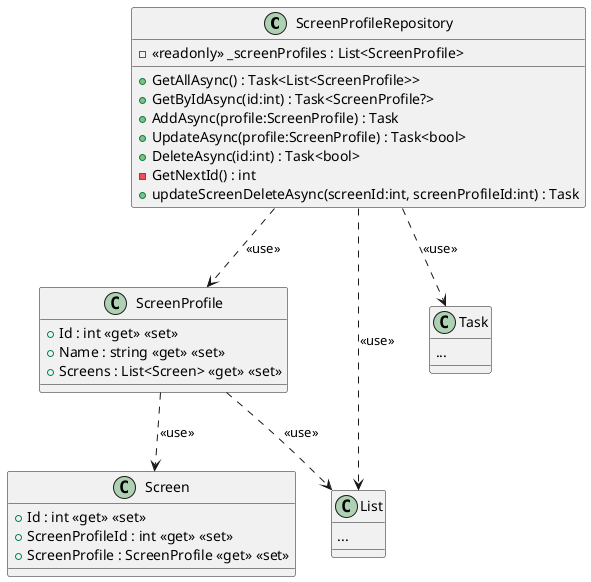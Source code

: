 @startuml
class ScreenProfileRepository {
    - <<readonly>> _screenProfiles : List<ScreenProfile>
    + GetAllAsync() : Task<List<ScreenProfile>>
    + GetByIdAsync(id:int) : Task<ScreenProfile?>
    + AddAsync(profile:ScreenProfile) : Task
    + UpdateAsync(profile:ScreenProfile) : Task<bool>
    + DeleteAsync(id:int) : Task<bool>
    - GetNextId() : int
    + updateScreenDeleteAsync(screenId:int, screenProfileId:int) : Task
}
ScreenProfileRepository ..> ScreenProfile: <<use>>
class ScreenProfile {
    + Id : int <<get>> <<set>>
    + Name : string <<get>> <<set>>
    + Screens : List<Screen> <<get>> <<set>>
}
ScreenProfile ..> List: <<use>>
ScreenProfile ..> Screen: <<use>>
class Screen {
    + Id : int <<get>> <<set>>
    + ScreenProfileId : int <<get>> <<set>>
    + ScreenProfile : ScreenProfile <<get>> <<set>>
}
class List {
...
}
ScreenProfileRepository ..> List: <<use>>
class Task {
...
}
ScreenProfileRepository ..> Task: <<use>>
@enduml